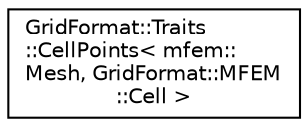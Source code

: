 digraph "Graphical Class Hierarchy"
{
 // LATEX_PDF_SIZE
  edge [fontname="Helvetica",fontsize="10",labelfontname="Helvetica",labelfontsize="10"];
  node [fontname="Helvetica",fontsize="10",shape=record];
  rankdir="LR";
  Node0 [label="GridFormat::Traits\l::CellPoints\< mfem::\lMesh, GridFormat::MFEM\l::Cell \>",height=0.2,width=0.4,color="black", fillcolor="white", style="filled",URL="$structGridFormat_1_1Traits_1_1CellPoints_3_01mfem_1_1Mesh_00_01GridFormat_1_1MFEM_1_1Cell_01_4.html",tooltip=" "];
}
